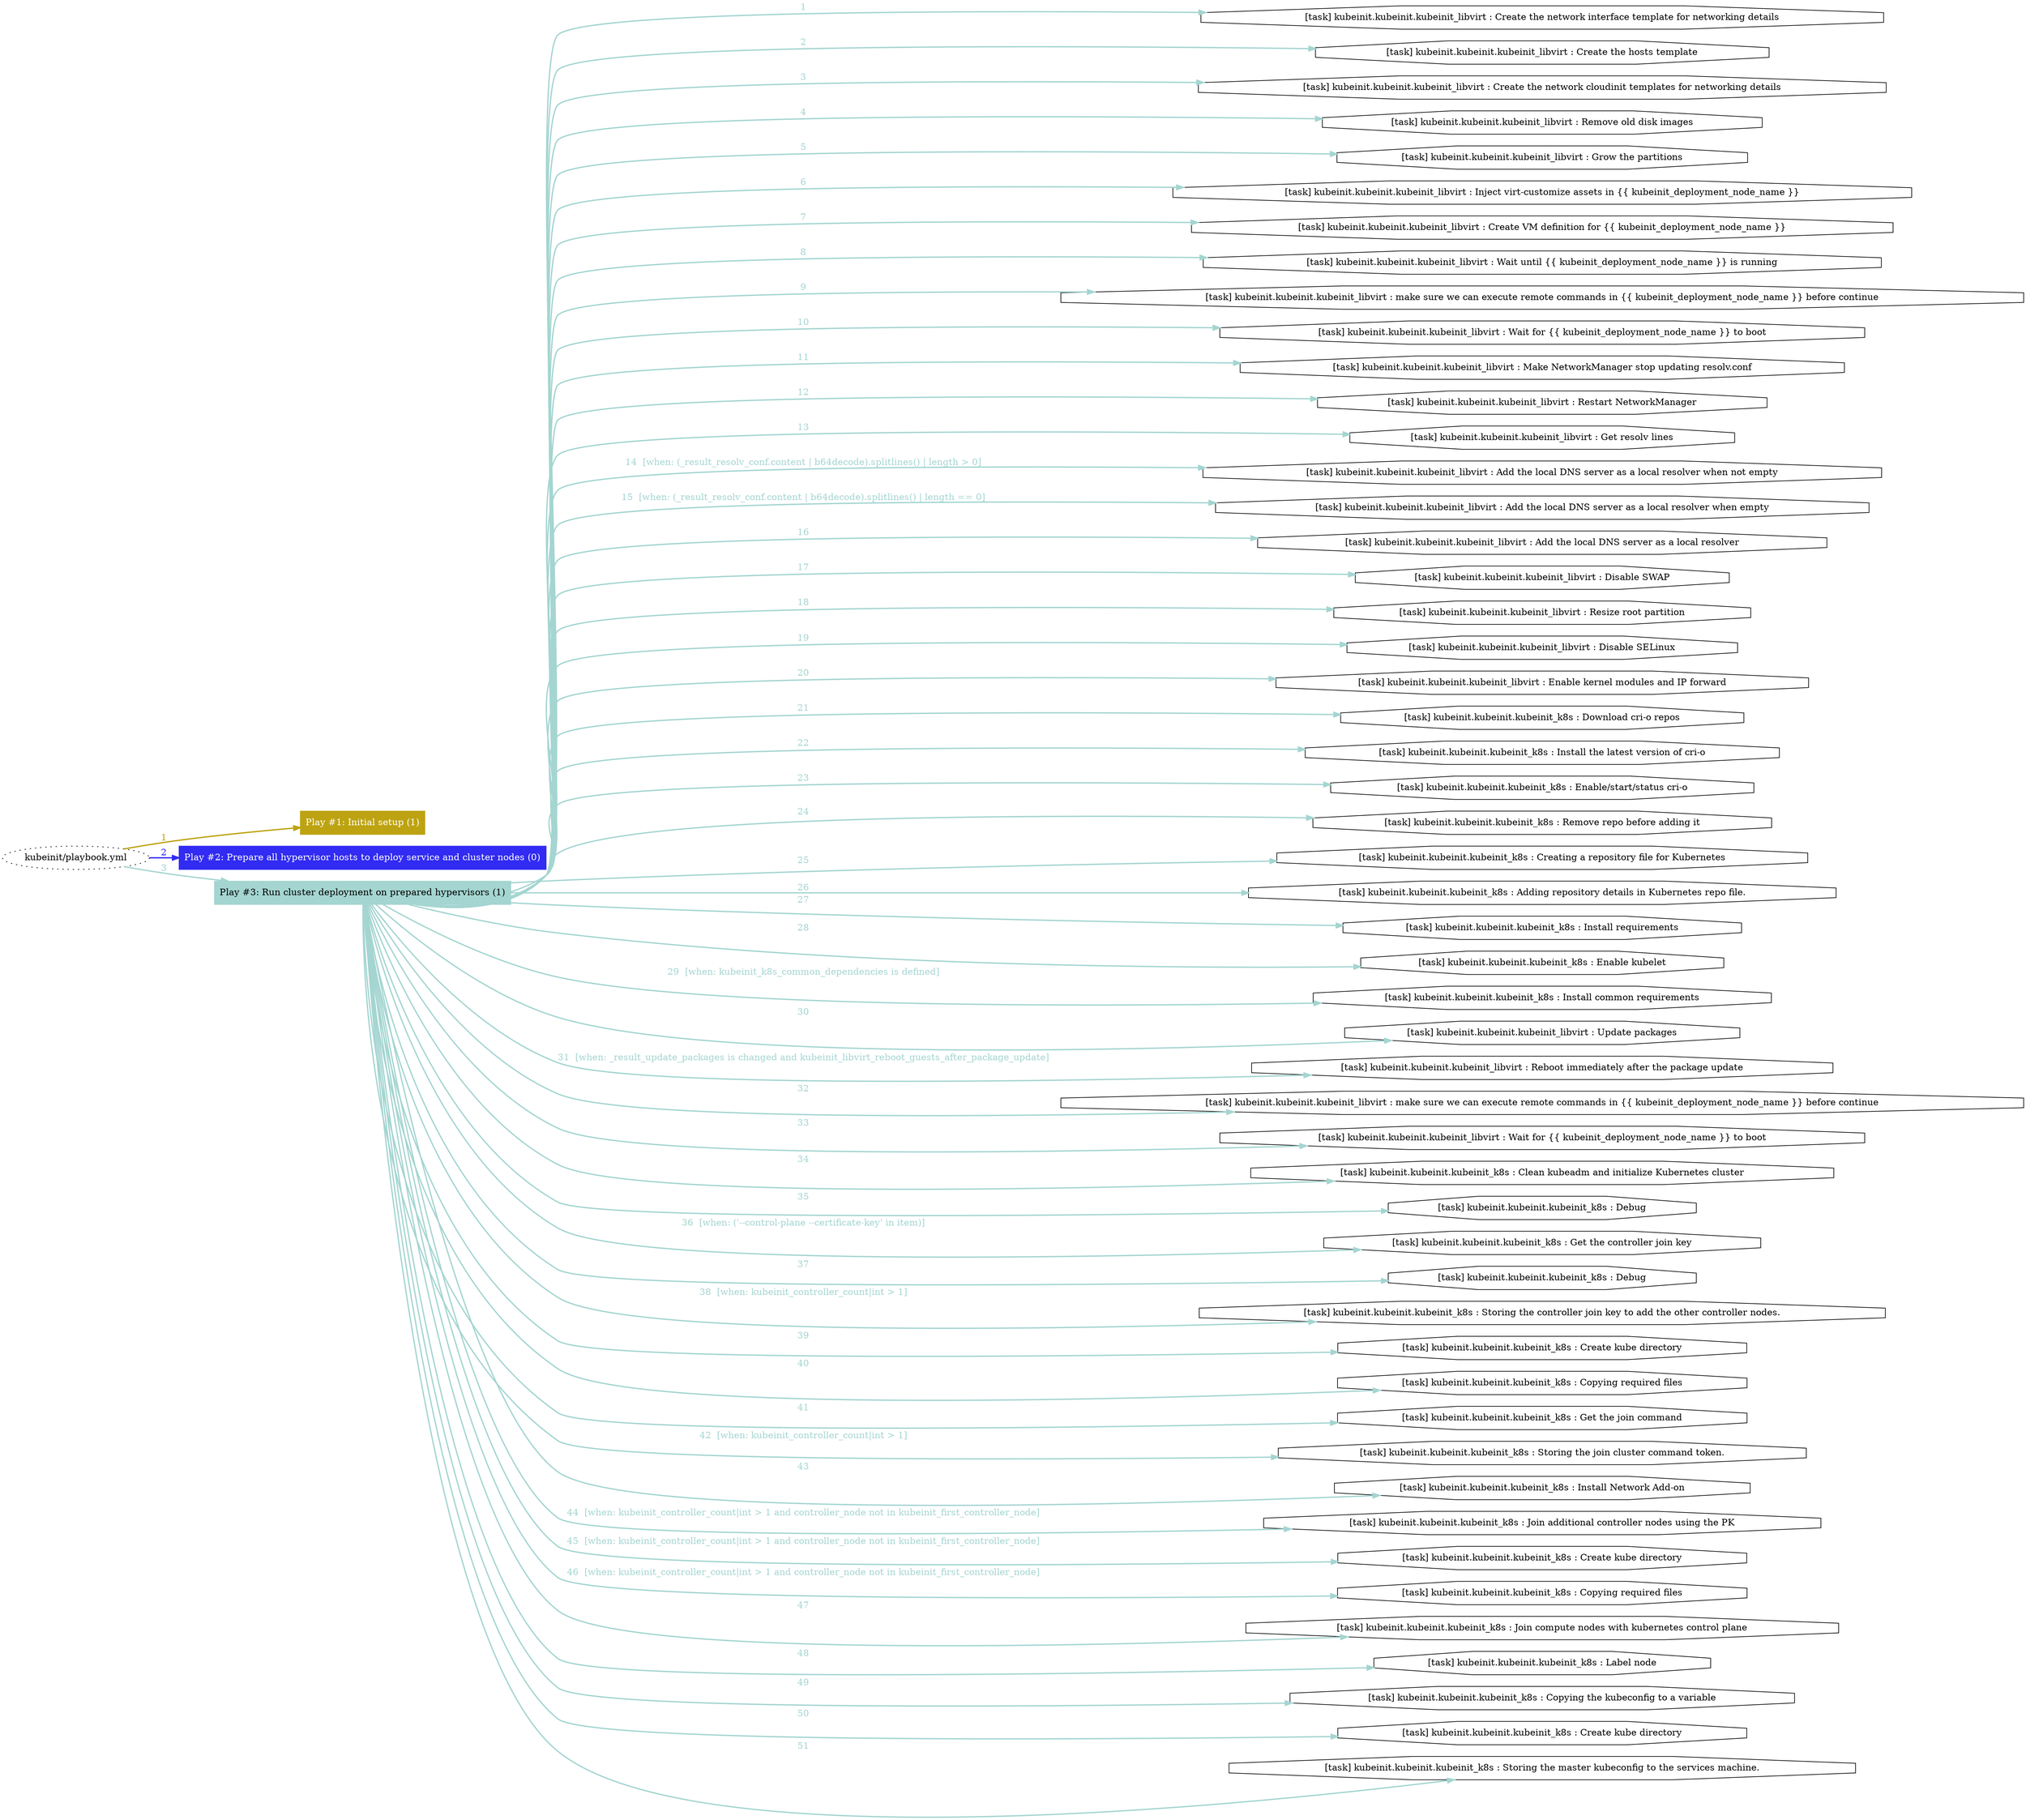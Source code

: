 digraph "kubeinit/playbook.yml "{
	graph [concentrate=true ordering=in rankdir=LR ratio=fill]
	edge [esep=5 sep=10]
	"kubeinit/playbook.yml" [id=root_node style=dotted]
	subgraph "Play #1: Initial setup (1) "{
		"Play #1: Initial setup (1)" [color="#bda311" fontcolor="#ffffff" id="play_e6438aea-87af-42eb-94d5-eedc75979af5" shape=box style=filled tooltip=localhost]
		"kubeinit/playbook.yml" -> "Play #1: Initial setup (1)" [label=1 color="#bda311" fontcolor="#bda311" id="edge_9f95f257-8668-414d-8aaa-278b132702b5" style=bold]
	}
	subgraph "Play #2: Prepare all hypervisor hosts to deploy service and cluster nodes (0) "{
		"Play #2: Prepare all hypervisor hosts to deploy service and cluster nodes (0)" [color="#312bf3" fontcolor="#ffffff" id="play_79d20d69-07ff-4c10-911e-270045852364" shape=box style=filled tooltip=""]
		"kubeinit/playbook.yml" -> "Play #2: Prepare all hypervisor hosts to deploy service and cluster nodes (0)" [label=2 color="#312bf3" fontcolor="#312bf3" id="edge_fc16313c-5326-4f68-987a-b8ce93a6c516" style=bold]
	}
	subgraph "Play #3: Run cluster deployment on prepared hypervisors (1) "{
		"Play #3: Run cluster deployment on prepared hypervisors (1)" [color="#a4d5d1" fontcolor="#000000" id="play_786dce0c-c3e8-4588-9acb-99d573b8c76b" shape=box style=filled tooltip=localhost]
		"kubeinit/playbook.yml" -> "Play #3: Run cluster deployment on prepared hypervisors (1)" [label=3 color="#a4d5d1" fontcolor="#a4d5d1" id="edge_1cfd7be0-4b33-40c6-b82c-5bb7746dd7a2" style=bold]
		"task_32713607-18be-4167-8509-72f28bf4091b" [label="[task] kubeinit.kubeinit.kubeinit_libvirt : Create the network interface template for networking details" id="task_32713607-18be-4167-8509-72f28bf4091b" shape=octagon tooltip="[task] kubeinit.kubeinit.kubeinit_libvirt : Create the network interface template for networking details"]
		"Play #3: Run cluster deployment on prepared hypervisors (1)" -> "task_32713607-18be-4167-8509-72f28bf4091b" [label=1 color="#a4d5d1" fontcolor="#a4d5d1" id="edge_d7d62568-78ac-4fd5-bb86-e9e8ed1f9c37" style=bold]
		"task_4d149d76-90d4-46f7-b3b3-3b89a66fea9c" [label="[task] kubeinit.kubeinit.kubeinit_libvirt : Create the hosts template" id="task_4d149d76-90d4-46f7-b3b3-3b89a66fea9c" shape=octagon tooltip="[task] kubeinit.kubeinit.kubeinit_libvirt : Create the hosts template"]
		"Play #3: Run cluster deployment on prepared hypervisors (1)" -> "task_4d149d76-90d4-46f7-b3b3-3b89a66fea9c" [label=2 color="#a4d5d1" fontcolor="#a4d5d1" id="edge_5a6ec2d0-1505-4f1d-87b7-11caa271999b" style=bold]
		"task_f176e07a-4822-4132-9b39-19050cb940d4" [label="[task] kubeinit.kubeinit.kubeinit_libvirt : Create the network cloudinit templates for networking details" id="task_f176e07a-4822-4132-9b39-19050cb940d4" shape=octagon tooltip="[task] kubeinit.kubeinit.kubeinit_libvirt : Create the network cloudinit templates for networking details"]
		"Play #3: Run cluster deployment on prepared hypervisors (1)" -> "task_f176e07a-4822-4132-9b39-19050cb940d4" [label=3 color="#a4d5d1" fontcolor="#a4d5d1" id="edge_b5f05074-dc21-41e4-a494-72ac30961678" style=bold]
		"task_d5da72fc-119d-4aa3-9806-12ccb23816c1" [label="[task] kubeinit.kubeinit.kubeinit_libvirt : Remove old disk images" id="task_d5da72fc-119d-4aa3-9806-12ccb23816c1" shape=octagon tooltip="[task] kubeinit.kubeinit.kubeinit_libvirt : Remove old disk images"]
		"Play #3: Run cluster deployment on prepared hypervisors (1)" -> "task_d5da72fc-119d-4aa3-9806-12ccb23816c1" [label=4 color="#a4d5d1" fontcolor="#a4d5d1" id="edge_cc472193-b05a-4276-8e51-4a614ff9e1c9" style=bold]
		"task_79dafc83-1cbd-4f7d-a049-b8c5b2c85ad0" [label="[task] kubeinit.kubeinit.kubeinit_libvirt : Grow the partitions" id="task_79dafc83-1cbd-4f7d-a049-b8c5b2c85ad0" shape=octagon tooltip="[task] kubeinit.kubeinit.kubeinit_libvirt : Grow the partitions"]
		"Play #3: Run cluster deployment on prepared hypervisors (1)" -> "task_79dafc83-1cbd-4f7d-a049-b8c5b2c85ad0" [label=5 color="#a4d5d1" fontcolor="#a4d5d1" id="edge_d4ee5891-a74f-43b8-beb9-cc549cd81cc7" style=bold]
		"task_d942ddfe-9dc3-48c7-b620-3245b973fa7d" [label="[task] kubeinit.kubeinit.kubeinit_libvirt : Inject virt-customize assets in {{ kubeinit_deployment_node_name }}" id="task_d942ddfe-9dc3-48c7-b620-3245b973fa7d" shape=octagon tooltip="[task] kubeinit.kubeinit.kubeinit_libvirt : Inject virt-customize assets in {{ kubeinit_deployment_node_name }}"]
		"Play #3: Run cluster deployment on prepared hypervisors (1)" -> "task_d942ddfe-9dc3-48c7-b620-3245b973fa7d" [label=6 color="#a4d5d1" fontcolor="#a4d5d1" id="edge_ba1506b3-6f5d-4f3d-816a-56e059934ea4" style=bold]
		"task_d3e62439-ca34-48f1-93d7-48b339f075d3" [label="[task] kubeinit.kubeinit.kubeinit_libvirt : Create VM definition for {{ kubeinit_deployment_node_name }}" id="task_d3e62439-ca34-48f1-93d7-48b339f075d3" shape=octagon tooltip="[task] kubeinit.kubeinit.kubeinit_libvirt : Create VM definition for {{ kubeinit_deployment_node_name }}"]
		"Play #3: Run cluster deployment on prepared hypervisors (1)" -> "task_d3e62439-ca34-48f1-93d7-48b339f075d3" [label=7 color="#a4d5d1" fontcolor="#a4d5d1" id="edge_832ee263-dd52-4274-ae9d-8c76db8acec9" style=bold]
		"task_471b6cdc-8a2d-43e9-9c44-015ce82d008c" [label="[task] kubeinit.kubeinit.kubeinit_libvirt : Wait until {{ kubeinit_deployment_node_name }} is running" id="task_471b6cdc-8a2d-43e9-9c44-015ce82d008c" shape=octagon tooltip="[task] kubeinit.kubeinit.kubeinit_libvirt : Wait until {{ kubeinit_deployment_node_name }} is running"]
		"Play #3: Run cluster deployment on prepared hypervisors (1)" -> "task_471b6cdc-8a2d-43e9-9c44-015ce82d008c" [label=8 color="#a4d5d1" fontcolor="#a4d5d1" id="edge_92df9855-8b88-4c8d-8e19-c2f613b6cf11" style=bold]
		"task_31cc6a1a-b01a-4da8-8668-896f5cbe8073" [label="[task] kubeinit.kubeinit.kubeinit_libvirt : make sure we can execute remote commands in {{ kubeinit_deployment_node_name }} before continue" id="task_31cc6a1a-b01a-4da8-8668-896f5cbe8073" shape=octagon tooltip="[task] kubeinit.kubeinit.kubeinit_libvirt : make sure we can execute remote commands in {{ kubeinit_deployment_node_name }} before continue"]
		"Play #3: Run cluster deployment on prepared hypervisors (1)" -> "task_31cc6a1a-b01a-4da8-8668-896f5cbe8073" [label=9 color="#a4d5d1" fontcolor="#a4d5d1" id="edge_09c74ea5-30b2-4274-81c8-10c12a0e3f75" style=bold]
		"task_72f0f88c-f6f4-439f-a93d-d54d0bbe620a" [label="[task] kubeinit.kubeinit.kubeinit_libvirt : Wait for {{ kubeinit_deployment_node_name }} to boot" id="task_72f0f88c-f6f4-439f-a93d-d54d0bbe620a" shape=octagon tooltip="[task] kubeinit.kubeinit.kubeinit_libvirt : Wait for {{ kubeinit_deployment_node_name }} to boot"]
		"Play #3: Run cluster deployment on prepared hypervisors (1)" -> "task_72f0f88c-f6f4-439f-a93d-d54d0bbe620a" [label=10 color="#a4d5d1" fontcolor="#a4d5d1" id="edge_fdb7f728-968f-476f-9104-7cb70275867b" style=bold]
		"task_699614b6-4f15-462c-a7c1-49d44bb52c6c" [label="[task] kubeinit.kubeinit.kubeinit_libvirt : Make NetworkManager stop updating resolv.conf" id="task_699614b6-4f15-462c-a7c1-49d44bb52c6c" shape=octagon tooltip="[task] kubeinit.kubeinit.kubeinit_libvirt : Make NetworkManager stop updating resolv.conf"]
		"Play #3: Run cluster deployment on prepared hypervisors (1)" -> "task_699614b6-4f15-462c-a7c1-49d44bb52c6c" [label=11 color="#a4d5d1" fontcolor="#a4d5d1" id="edge_a9525866-5377-4422-99c3-c3d6f4533d3f" style=bold]
		"task_76b82ecf-0d99-400f-8c26-9967353c90ff" [label="[task] kubeinit.kubeinit.kubeinit_libvirt : Restart NetworkManager" id="task_76b82ecf-0d99-400f-8c26-9967353c90ff" shape=octagon tooltip="[task] kubeinit.kubeinit.kubeinit_libvirt : Restart NetworkManager"]
		"Play #3: Run cluster deployment on prepared hypervisors (1)" -> "task_76b82ecf-0d99-400f-8c26-9967353c90ff" [label=12 color="#a4d5d1" fontcolor="#a4d5d1" id="edge_eb974fe8-0696-4a92-bce0-7a6ef06768ab" style=bold]
		"task_7e002156-b208-4219-8cd6-8a7c37022150" [label="[task] kubeinit.kubeinit.kubeinit_libvirt : Get resolv lines" id="task_7e002156-b208-4219-8cd6-8a7c37022150" shape=octagon tooltip="[task] kubeinit.kubeinit.kubeinit_libvirt : Get resolv lines"]
		"Play #3: Run cluster deployment on prepared hypervisors (1)" -> "task_7e002156-b208-4219-8cd6-8a7c37022150" [label=13 color="#a4d5d1" fontcolor="#a4d5d1" id="edge_e16574f3-9a49-4b9c-afa4-8d04d9b91751" style=bold]
		"task_abcbdeb1-b1a9-4da2-9554-b6b875f25dae" [label="[task] kubeinit.kubeinit.kubeinit_libvirt : Add the local DNS server as a local resolver when not empty" id="task_abcbdeb1-b1a9-4da2-9554-b6b875f25dae" shape=octagon tooltip="[task] kubeinit.kubeinit.kubeinit_libvirt : Add the local DNS server as a local resolver when not empty"]
		"Play #3: Run cluster deployment on prepared hypervisors (1)" -> "task_abcbdeb1-b1a9-4da2-9554-b6b875f25dae" [label="14  [when: (_result_resolv_conf.content | b64decode).splitlines() | length > 0]" color="#a4d5d1" fontcolor="#a4d5d1" id="edge_2f812606-d4aa-418d-8d17-735e5194f7a0" style=bold]
		"task_5fc5e93b-a19f-4cff-ab63-bdb4893879eb" [label="[task] kubeinit.kubeinit.kubeinit_libvirt : Add the local DNS server as a local resolver when empty" id="task_5fc5e93b-a19f-4cff-ab63-bdb4893879eb" shape=octagon tooltip="[task] kubeinit.kubeinit.kubeinit_libvirt : Add the local DNS server as a local resolver when empty"]
		"Play #3: Run cluster deployment on prepared hypervisors (1)" -> "task_5fc5e93b-a19f-4cff-ab63-bdb4893879eb" [label="15  [when: (_result_resolv_conf.content | b64decode).splitlines() | length == 0]" color="#a4d5d1" fontcolor="#a4d5d1" id="edge_2e3fbd26-20bd-4efb-ba32-f3655882685d" style=bold]
		"task_409530ba-6c9a-4c63-a7b5-2f71fc3983ab" [label="[task] kubeinit.kubeinit.kubeinit_libvirt : Add the local DNS server as a local resolver" id="task_409530ba-6c9a-4c63-a7b5-2f71fc3983ab" shape=octagon tooltip="[task] kubeinit.kubeinit.kubeinit_libvirt : Add the local DNS server as a local resolver"]
		"Play #3: Run cluster deployment on prepared hypervisors (1)" -> "task_409530ba-6c9a-4c63-a7b5-2f71fc3983ab" [label=16 color="#a4d5d1" fontcolor="#a4d5d1" id="edge_c8b98b3b-8b12-43a6-8bc3-b2c5c962c616" style=bold]
		"task_fb08114e-80e1-4300-be24-d306be5d749f" [label="[task] kubeinit.kubeinit.kubeinit_libvirt : Disable SWAP" id="task_fb08114e-80e1-4300-be24-d306be5d749f" shape=octagon tooltip="[task] kubeinit.kubeinit.kubeinit_libvirt : Disable SWAP"]
		"Play #3: Run cluster deployment on prepared hypervisors (1)" -> "task_fb08114e-80e1-4300-be24-d306be5d749f" [label=17 color="#a4d5d1" fontcolor="#a4d5d1" id="edge_1d69a8b8-852d-414b-a2b7-9fdbb23162de" style=bold]
		"task_edd442a7-2d4d-497c-b49d-bd87c629296b" [label="[task] kubeinit.kubeinit.kubeinit_libvirt : Resize root partition" id="task_edd442a7-2d4d-497c-b49d-bd87c629296b" shape=octagon tooltip="[task] kubeinit.kubeinit.kubeinit_libvirt : Resize root partition"]
		"Play #3: Run cluster deployment on prepared hypervisors (1)" -> "task_edd442a7-2d4d-497c-b49d-bd87c629296b" [label=18 color="#a4d5d1" fontcolor="#a4d5d1" id="edge_2bdaefb5-e42c-4080-9299-13569e0e270e" style=bold]
		"task_30df479b-f961-42e0-814a-486ef2d7e61d" [label="[task] kubeinit.kubeinit.kubeinit_libvirt : Disable SELinux" id="task_30df479b-f961-42e0-814a-486ef2d7e61d" shape=octagon tooltip="[task] kubeinit.kubeinit.kubeinit_libvirt : Disable SELinux"]
		"Play #3: Run cluster deployment on prepared hypervisors (1)" -> "task_30df479b-f961-42e0-814a-486ef2d7e61d" [label=19 color="#a4d5d1" fontcolor="#a4d5d1" id="edge_29e3ede3-2097-4f02-a698-22e8dcb2a072" style=bold]
		"task_9ff6b2e9-22a2-430e-bf03-817434a7b296" [label="[task] kubeinit.kubeinit.kubeinit_libvirt : Enable kernel modules and IP forward" id="task_9ff6b2e9-22a2-430e-bf03-817434a7b296" shape=octagon tooltip="[task] kubeinit.kubeinit.kubeinit_libvirt : Enable kernel modules and IP forward"]
		"Play #3: Run cluster deployment on prepared hypervisors (1)" -> "task_9ff6b2e9-22a2-430e-bf03-817434a7b296" [label=20 color="#a4d5d1" fontcolor="#a4d5d1" id="edge_8a3ad9b9-03b5-45cf-8a7f-bd778f871fd2" style=bold]
		"task_47436241-a53d-42f2-b64b-a51cd53e0d82" [label="[task] kubeinit.kubeinit.kubeinit_k8s : Download cri-o repos" id="task_47436241-a53d-42f2-b64b-a51cd53e0d82" shape=octagon tooltip="[task] kubeinit.kubeinit.kubeinit_k8s : Download cri-o repos"]
		"Play #3: Run cluster deployment on prepared hypervisors (1)" -> "task_47436241-a53d-42f2-b64b-a51cd53e0d82" [label=21 color="#a4d5d1" fontcolor="#a4d5d1" id="edge_9d494922-c3a0-4a3a-a97a-e398ace56af1" style=bold]
		"task_8e652ba6-fd1b-4a00-8140-96a08373dc6a" [label="[task] kubeinit.kubeinit.kubeinit_k8s : Install the latest version of cri-o" id="task_8e652ba6-fd1b-4a00-8140-96a08373dc6a" shape=octagon tooltip="[task] kubeinit.kubeinit.kubeinit_k8s : Install the latest version of cri-o"]
		"Play #3: Run cluster deployment on prepared hypervisors (1)" -> "task_8e652ba6-fd1b-4a00-8140-96a08373dc6a" [label=22 color="#a4d5d1" fontcolor="#a4d5d1" id="edge_a8ba07ae-5ef0-47fb-ad93-981b814eba73" style=bold]
		"task_f828ca05-bf1a-4293-bfb7-5a7021a8f238" [label="[task] kubeinit.kubeinit.kubeinit_k8s : Enable/start/status cri-o" id="task_f828ca05-bf1a-4293-bfb7-5a7021a8f238" shape=octagon tooltip="[task] kubeinit.kubeinit.kubeinit_k8s : Enable/start/status cri-o"]
		"Play #3: Run cluster deployment on prepared hypervisors (1)" -> "task_f828ca05-bf1a-4293-bfb7-5a7021a8f238" [label=23 color="#a4d5d1" fontcolor="#a4d5d1" id="edge_0a6f2f15-3431-40c4-98fa-bd448f46df39" style=bold]
		"task_f099d264-db24-403a-8bb0-8bf8fcb994c4" [label="[task] kubeinit.kubeinit.kubeinit_k8s : Remove repo before adding it" id="task_f099d264-db24-403a-8bb0-8bf8fcb994c4" shape=octagon tooltip="[task] kubeinit.kubeinit.kubeinit_k8s : Remove repo before adding it"]
		"Play #3: Run cluster deployment on prepared hypervisors (1)" -> "task_f099d264-db24-403a-8bb0-8bf8fcb994c4" [label=24 color="#a4d5d1" fontcolor="#a4d5d1" id="edge_d49a470b-1d95-45ab-8e1a-280c485275f5" style=bold]
		"task_2d44ea55-d197-47d1-855e-50522cc4c583" [label="[task] kubeinit.kubeinit.kubeinit_k8s : Creating a repository file for Kubernetes" id="task_2d44ea55-d197-47d1-855e-50522cc4c583" shape=octagon tooltip="[task] kubeinit.kubeinit.kubeinit_k8s : Creating a repository file for Kubernetes"]
		"Play #3: Run cluster deployment on prepared hypervisors (1)" -> "task_2d44ea55-d197-47d1-855e-50522cc4c583" [label=25 color="#a4d5d1" fontcolor="#a4d5d1" id="edge_793e75a6-bfaa-4ae1-a328-ea8489ccc6b4" style=bold]
		"task_fca90cb6-4a1e-47b2-b4e6-a6d40e357c23" [label="[task] kubeinit.kubeinit.kubeinit_k8s : Adding repository details in Kubernetes repo file." id="task_fca90cb6-4a1e-47b2-b4e6-a6d40e357c23" shape=octagon tooltip="[task] kubeinit.kubeinit.kubeinit_k8s : Adding repository details in Kubernetes repo file."]
		"Play #3: Run cluster deployment on prepared hypervisors (1)" -> "task_fca90cb6-4a1e-47b2-b4e6-a6d40e357c23" [label=26 color="#a4d5d1" fontcolor="#a4d5d1" id="edge_4bcd8fed-9dc0-4229-9d72-3c93014b6086" style=bold]
		"task_3bc70a45-a46a-4691-a993-ea7f82687a8d" [label="[task] kubeinit.kubeinit.kubeinit_k8s : Install requirements" id="task_3bc70a45-a46a-4691-a993-ea7f82687a8d" shape=octagon tooltip="[task] kubeinit.kubeinit.kubeinit_k8s : Install requirements"]
		"Play #3: Run cluster deployment on prepared hypervisors (1)" -> "task_3bc70a45-a46a-4691-a993-ea7f82687a8d" [label=27 color="#a4d5d1" fontcolor="#a4d5d1" id="edge_7af78419-e15c-4012-ac40-fde8ee30436d" style=bold]
		"task_b23d9c59-adf5-4015-b2a3-daf1d298bdce" [label="[task] kubeinit.kubeinit.kubeinit_k8s : Enable kubelet" id="task_b23d9c59-adf5-4015-b2a3-daf1d298bdce" shape=octagon tooltip="[task] kubeinit.kubeinit.kubeinit_k8s : Enable kubelet"]
		"Play #3: Run cluster deployment on prepared hypervisors (1)" -> "task_b23d9c59-adf5-4015-b2a3-daf1d298bdce" [label=28 color="#a4d5d1" fontcolor="#a4d5d1" id="edge_9247b4c1-46ca-4c46-a2e6-d130f95c4e59" style=bold]
		"task_acf37208-83d4-46f2-a032-cc9763c74d41" [label="[task] kubeinit.kubeinit.kubeinit_k8s : Install common requirements" id="task_acf37208-83d4-46f2-a032-cc9763c74d41" shape=octagon tooltip="[task] kubeinit.kubeinit.kubeinit_k8s : Install common requirements"]
		"Play #3: Run cluster deployment on prepared hypervisors (1)" -> "task_acf37208-83d4-46f2-a032-cc9763c74d41" [label="29  [when: kubeinit_k8s_common_dependencies is defined]" color="#a4d5d1" fontcolor="#a4d5d1" id="edge_98227c31-0c0b-41ec-a967-d4557cb4de63" style=bold]
		"task_eee703fe-fe6a-4bf6-81b2-f51e1ff73630" [label="[task] kubeinit.kubeinit.kubeinit_libvirt : Update packages" id="task_eee703fe-fe6a-4bf6-81b2-f51e1ff73630" shape=octagon tooltip="[task] kubeinit.kubeinit.kubeinit_libvirt : Update packages"]
		"Play #3: Run cluster deployment on prepared hypervisors (1)" -> "task_eee703fe-fe6a-4bf6-81b2-f51e1ff73630" [label=30 color="#a4d5d1" fontcolor="#a4d5d1" id="edge_74852342-098d-4f75-87f8-52a6fd148bd2" style=bold]
		"task_ba6aff66-e2cf-4b8d-9c90-fb68c4584393" [label="[task] kubeinit.kubeinit.kubeinit_libvirt : Reboot immediately after the package update" id="task_ba6aff66-e2cf-4b8d-9c90-fb68c4584393" shape=octagon tooltip="[task] kubeinit.kubeinit.kubeinit_libvirt : Reboot immediately after the package update"]
		"Play #3: Run cluster deployment on prepared hypervisors (1)" -> "task_ba6aff66-e2cf-4b8d-9c90-fb68c4584393" [label="31  [when: _result_update_packages is changed and kubeinit_libvirt_reboot_guests_after_package_update]" color="#a4d5d1" fontcolor="#a4d5d1" id="edge_60a67d30-a6a9-40cc-b63d-6059099712f7" style=bold]
		"task_61e9e7bd-4b7d-4298-bd98-3675e679992f" [label="[task] kubeinit.kubeinit.kubeinit_libvirt : make sure we can execute remote commands in {{ kubeinit_deployment_node_name }} before continue" id="task_61e9e7bd-4b7d-4298-bd98-3675e679992f" shape=octagon tooltip="[task] kubeinit.kubeinit.kubeinit_libvirt : make sure we can execute remote commands in {{ kubeinit_deployment_node_name }} before continue"]
		"Play #3: Run cluster deployment on prepared hypervisors (1)" -> "task_61e9e7bd-4b7d-4298-bd98-3675e679992f" [label=32 color="#a4d5d1" fontcolor="#a4d5d1" id="edge_3cc7fa04-c861-447a-8fe8-4a187dc4b453" style=bold]
		"task_fda5a89c-923f-4d75-bb5b-a86f699eb622" [label="[task] kubeinit.kubeinit.kubeinit_libvirt : Wait for {{ kubeinit_deployment_node_name }} to boot" id="task_fda5a89c-923f-4d75-bb5b-a86f699eb622" shape=octagon tooltip="[task] kubeinit.kubeinit.kubeinit_libvirt : Wait for {{ kubeinit_deployment_node_name }} to boot"]
		"Play #3: Run cluster deployment on prepared hypervisors (1)" -> "task_fda5a89c-923f-4d75-bb5b-a86f699eb622" [label=33 color="#a4d5d1" fontcolor="#a4d5d1" id="edge_db9b9ded-db74-488c-b955-53adcb26d9c8" style=bold]
		"task_18f38290-a510-489c-b1ae-81b0642fcebe" [label="[task] kubeinit.kubeinit.kubeinit_k8s : Clean kubeadm and initialize Kubernetes cluster" id="task_18f38290-a510-489c-b1ae-81b0642fcebe" shape=octagon tooltip="[task] kubeinit.kubeinit.kubeinit_k8s : Clean kubeadm and initialize Kubernetes cluster"]
		"Play #3: Run cluster deployment on prepared hypervisors (1)" -> "task_18f38290-a510-489c-b1ae-81b0642fcebe" [label=34 color="#a4d5d1" fontcolor="#a4d5d1" id="edge_3fccba04-f4f1-4cdb-a0b4-588be9bd23ab" style=bold]
		"task_c29e0efe-ae11-477b-b655-bd209ebe28ed" [label="[task] kubeinit.kubeinit.kubeinit_k8s : Debug" id="task_c29e0efe-ae11-477b-b655-bd209ebe28ed" shape=octagon tooltip="[task] kubeinit.kubeinit.kubeinit_k8s : Debug"]
		"Play #3: Run cluster deployment on prepared hypervisors (1)" -> "task_c29e0efe-ae11-477b-b655-bd209ebe28ed" [label=35 color="#a4d5d1" fontcolor="#a4d5d1" id="edge_c5096aa4-fe54-4815-a198-bdb986c0b9f9" style=bold]
		"task_e8726a7a-6ae8-41ac-ae70-f0842e86a864" [label="[task] kubeinit.kubeinit.kubeinit_k8s : Get the controller join key" id="task_e8726a7a-6ae8-41ac-ae70-f0842e86a864" shape=octagon tooltip="[task] kubeinit.kubeinit.kubeinit_k8s : Get the controller join key"]
		"Play #3: Run cluster deployment on prepared hypervisors (1)" -> "task_e8726a7a-6ae8-41ac-ae70-f0842e86a864" [label="36  [when: ('--control-plane --certificate-key' in item)]" color="#a4d5d1" fontcolor="#a4d5d1" id="edge_d63d9228-d783-4d67-89b8-54e6f40f61e8" style=bold]
		"task_748397e1-2755-4546-ad83-73d6174f382b" [label="[task] kubeinit.kubeinit.kubeinit_k8s : Debug" id="task_748397e1-2755-4546-ad83-73d6174f382b" shape=octagon tooltip="[task] kubeinit.kubeinit.kubeinit_k8s : Debug"]
		"Play #3: Run cluster deployment on prepared hypervisors (1)" -> "task_748397e1-2755-4546-ad83-73d6174f382b" [label=37 color="#a4d5d1" fontcolor="#a4d5d1" id="edge_c5248c73-d68c-4698-a79f-476a16756e19" style=bold]
		"task_81f43d75-80b7-465d-bfe7-823d6945f474" [label="[task] kubeinit.kubeinit.kubeinit_k8s : Storing the controller join key to add the other controller nodes." id="task_81f43d75-80b7-465d-bfe7-823d6945f474" shape=octagon tooltip="[task] kubeinit.kubeinit.kubeinit_k8s : Storing the controller join key to add the other controller nodes."]
		"Play #3: Run cluster deployment on prepared hypervisors (1)" -> "task_81f43d75-80b7-465d-bfe7-823d6945f474" [label="38  [when: kubeinit_controller_count|int > 1]" color="#a4d5d1" fontcolor="#a4d5d1" id="edge_97198cb5-28d0-495a-b786-4a929c49be8e" style=bold]
		"task_4714d5a4-4145-44b6-aa59-e45b58a623a3" [label="[task] kubeinit.kubeinit.kubeinit_k8s : Create kube directory" id="task_4714d5a4-4145-44b6-aa59-e45b58a623a3" shape=octagon tooltip="[task] kubeinit.kubeinit.kubeinit_k8s : Create kube directory"]
		"Play #3: Run cluster deployment on prepared hypervisors (1)" -> "task_4714d5a4-4145-44b6-aa59-e45b58a623a3" [label=39 color="#a4d5d1" fontcolor="#a4d5d1" id="edge_2056dec0-1de9-42d8-9138-fec4487aba8d" style=bold]
		"task_a90a2d93-2174-42e2-9533-e7866061d2c8" [label="[task] kubeinit.kubeinit.kubeinit_k8s : Copying required files" id="task_a90a2d93-2174-42e2-9533-e7866061d2c8" shape=octagon tooltip="[task] kubeinit.kubeinit.kubeinit_k8s : Copying required files"]
		"Play #3: Run cluster deployment on prepared hypervisors (1)" -> "task_a90a2d93-2174-42e2-9533-e7866061d2c8" [label=40 color="#a4d5d1" fontcolor="#a4d5d1" id="edge_82f20c7e-ecdd-4638-bf37-c7d17c033a9c" style=bold]
		"task_a36ad17d-fc4d-486a-b0fa-078dbf4501c1" [label="[task] kubeinit.kubeinit.kubeinit_k8s : Get the join command" id="task_a36ad17d-fc4d-486a-b0fa-078dbf4501c1" shape=octagon tooltip="[task] kubeinit.kubeinit.kubeinit_k8s : Get the join command"]
		"Play #3: Run cluster deployment on prepared hypervisors (1)" -> "task_a36ad17d-fc4d-486a-b0fa-078dbf4501c1" [label=41 color="#a4d5d1" fontcolor="#a4d5d1" id="edge_48d028d5-38ea-4f46-9e83-f6d4d2e5a953" style=bold]
		"task_e05d0967-b3ea-4584-ac3b-fc4197b3fc96" [label="[task] kubeinit.kubeinit.kubeinit_k8s : Storing the join cluster command token." id="task_e05d0967-b3ea-4584-ac3b-fc4197b3fc96" shape=octagon tooltip="[task] kubeinit.kubeinit.kubeinit_k8s : Storing the join cluster command token."]
		"Play #3: Run cluster deployment on prepared hypervisors (1)" -> "task_e05d0967-b3ea-4584-ac3b-fc4197b3fc96" [label="42  [when: kubeinit_controller_count|int > 1]" color="#a4d5d1" fontcolor="#a4d5d1" id="edge_8370ac5f-4a91-4353-adfc-b651e1fe7fed" style=bold]
		"task_35aa2c60-2eee-4505-84e4-b97fa87f8f19" [label="[task] kubeinit.kubeinit.kubeinit_k8s : Install Network Add-on" id="task_35aa2c60-2eee-4505-84e4-b97fa87f8f19" shape=octagon tooltip="[task] kubeinit.kubeinit.kubeinit_k8s : Install Network Add-on"]
		"Play #3: Run cluster deployment on prepared hypervisors (1)" -> "task_35aa2c60-2eee-4505-84e4-b97fa87f8f19" [label=43 color="#a4d5d1" fontcolor="#a4d5d1" id="edge_771fc754-5595-4288-bc4b-af434782933a" style=bold]
		"task_ba1a6196-68bf-4e58-8c5e-9521b42c2443" [label="[task] kubeinit.kubeinit.kubeinit_k8s : Join additional controller nodes using the PK" id="task_ba1a6196-68bf-4e58-8c5e-9521b42c2443" shape=octagon tooltip="[task] kubeinit.kubeinit.kubeinit_k8s : Join additional controller nodes using the PK"]
		"Play #3: Run cluster deployment on prepared hypervisors (1)" -> "task_ba1a6196-68bf-4e58-8c5e-9521b42c2443" [label="44  [when: kubeinit_controller_count|int > 1 and controller_node not in kubeinit_first_controller_node]" color="#a4d5d1" fontcolor="#a4d5d1" id="edge_d5f4805b-3466-49ab-a78d-53395dd67a48" style=bold]
		"task_46831c1a-1fb1-4a33-b833-1c82f4823cb9" [label="[task] kubeinit.kubeinit.kubeinit_k8s : Create kube directory" id="task_46831c1a-1fb1-4a33-b833-1c82f4823cb9" shape=octagon tooltip="[task] kubeinit.kubeinit.kubeinit_k8s : Create kube directory"]
		"Play #3: Run cluster deployment on prepared hypervisors (1)" -> "task_46831c1a-1fb1-4a33-b833-1c82f4823cb9" [label="45  [when: kubeinit_controller_count|int > 1 and controller_node not in kubeinit_first_controller_node]" color="#a4d5d1" fontcolor="#a4d5d1" id="edge_c9b94f0c-895a-415d-9ae9-e66680f9fbb2" style=bold]
		"task_2ac2810e-ec8b-497d-a720-a44e3d378774" [label="[task] kubeinit.kubeinit.kubeinit_k8s : Copying required files" id="task_2ac2810e-ec8b-497d-a720-a44e3d378774" shape=octagon tooltip="[task] kubeinit.kubeinit.kubeinit_k8s : Copying required files"]
		"Play #3: Run cluster deployment on prepared hypervisors (1)" -> "task_2ac2810e-ec8b-497d-a720-a44e3d378774" [label="46  [when: kubeinit_controller_count|int > 1 and controller_node not in kubeinit_first_controller_node]" color="#a4d5d1" fontcolor="#a4d5d1" id="edge_4e0d17ac-9bf9-4288-93fd-390b2c8b79ff" style=bold]
		"task_f857a0e2-33e1-4a2f-a5b2-2def1d72a1c9" [label="[task] kubeinit.kubeinit.kubeinit_k8s : Join compute nodes with kubernetes control plane" id="task_f857a0e2-33e1-4a2f-a5b2-2def1d72a1c9" shape=octagon tooltip="[task] kubeinit.kubeinit.kubeinit_k8s : Join compute nodes with kubernetes control plane"]
		"Play #3: Run cluster deployment on prepared hypervisors (1)" -> "task_f857a0e2-33e1-4a2f-a5b2-2def1d72a1c9" [label=47 color="#a4d5d1" fontcolor="#a4d5d1" id="edge_1d0f7656-6178-414f-a228-ad6f78076dfb" style=bold]
		"task_820c5dfd-df12-4c9f-8cb0-f295a07149e0" [label="[task] kubeinit.kubeinit.kubeinit_k8s : Label node" id="task_820c5dfd-df12-4c9f-8cb0-f295a07149e0" shape=octagon tooltip="[task] kubeinit.kubeinit.kubeinit_k8s : Label node"]
		"Play #3: Run cluster deployment on prepared hypervisors (1)" -> "task_820c5dfd-df12-4c9f-8cb0-f295a07149e0" [label=48 color="#a4d5d1" fontcolor="#a4d5d1" id="edge_ab1ab359-ed2f-4cf9-ae60-d44e13685589" style=bold]
		"task_b40ee5e5-56cb-4ca5-876c-7550541c1c45" [label="[task] kubeinit.kubeinit.kubeinit_k8s : Copying the kubeconfig to a variable" id="task_b40ee5e5-56cb-4ca5-876c-7550541c1c45" shape=octagon tooltip="[task] kubeinit.kubeinit.kubeinit_k8s : Copying the kubeconfig to a variable"]
		"Play #3: Run cluster deployment on prepared hypervisors (1)" -> "task_b40ee5e5-56cb-4ca5-876c-7550541c1c45" [label=49 color="#a4d5d1" fontcolor="#a4d5d1" id="edge_ad01e656-b687-4a9a-b1c9-af0aaf74f25e" style=bold]
		"task_24beeaaf-1f10-4ef4-850e-9b3338be966a" [label="[task] kubeinit.kubeinit.kubeinit_k8s : Create kube directory" id="task_24beeaaf-1f10-4ef4-850e-9b3338be966a" shape=octagon tooltip="[task] kubeinit.kubeinit.kubeinit_k8s : Create kube directory"]
		"Play #3: Run cluster deployment on prepared hypervisors (1)" -> "task_24beeaaf-1f10-4ef4-850e-9b3338be966a" [label=50 color="#a4d5d1" fontcolor="#a4d5d1" id="edge_7d5183f4-e6ed-4e55-83df-02f2914f69d5" style=bold]
		"task_21686dbf-dab1-46c6-9516-cffdabe35289" [label="[task] kubeinit.kubeinit.kubeinit_k8s : Storing the master kubeconfig to the services machine." id="task_21686dbf-dab1-46c6-9516-cffdabe35289" shape=octagon tooltip="[task] kubeinit.kubeinit.kubeinit_k8s : Storing the master kubeconfig to the services machine."]
		"Play #3: Run cluster deployment on prepared hypervisors (1)" -> "task_21686dbf-dab1-46c6-9516-cffdabe35289" [label=51 color="#a4d5d1" fontcolor="#a4d5d1" id="edge_059a62c3-45ab-4d59-9b4e-2d01b96326cc" style=bold]
	}
}
